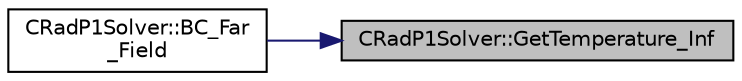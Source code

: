 digraph "CRadP1Solver::GetTemperature_Inf"
{
 // LATEX_PDF_SIZE
  edge [fontname="Helvetica",fontsize="10",labelfontname="Helvetica",labelfontsize="10"];
  node [fontname="Helvetica",fontsize="10",shape=record];
  rankdir="RL";
  Node1 [label="CRadP1Solver::GetTemperature_Inf",height=0.2,width=0.4,color="black", fillcolor="grey75", style="filled", fontcolor="black",tooltip="Get the temperature value at infinity."];
  Node1 -> Node2 [dir="back",color="midnightblue",fontsize="10",style="solid",fontname="Helvetica"];
  Node2 [label="CRadP1Solver::BC_Far\l_Field",height=0.2,width=0.4,color="black", fillcolor="white", style="filled",URL="$classCRadP1Solver.html#a6332065a9ab1be8d9a63d00570bbaf12",tooltip="Impose the Far Field boundary condition."];
}

